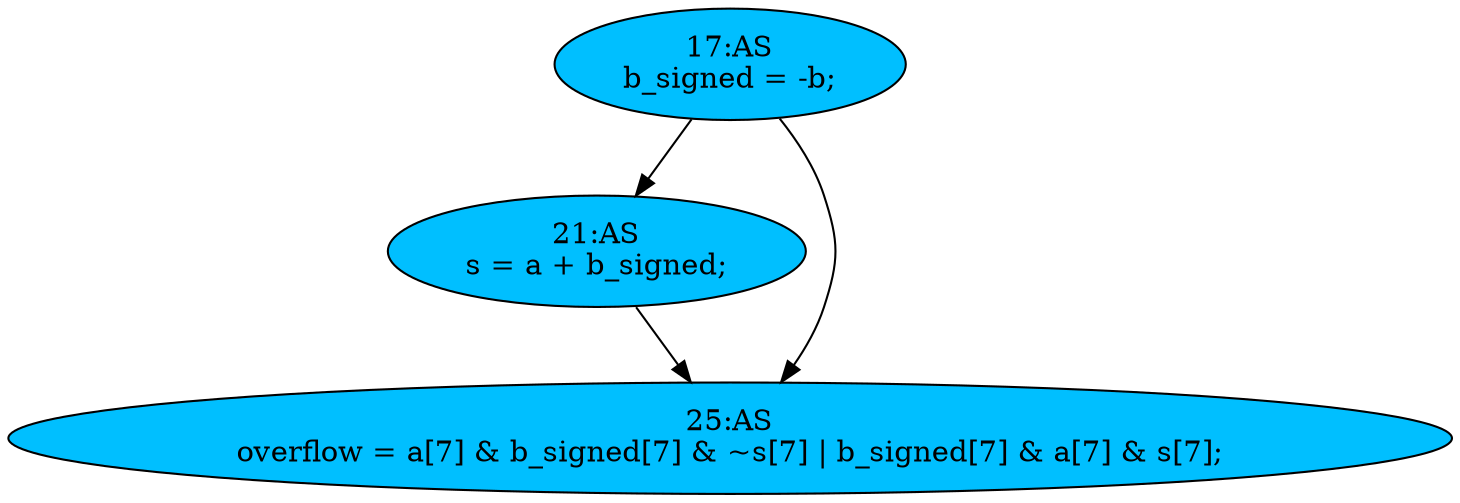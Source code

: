 strict digraph "compose( ,  )" {
	node [label="\N"];
	"21:AS"	[ast="<pyverilog.vparser.ast.Assign object at 0x7f7b14ee3250>",
		def_var="['s']",
		fillcolor=deepskyblue,
		label="21:AS
s = a + b_signed;",
		statements="[]",
		style=filled,
		typ=Assign,
		use_var="['a', 'b_signed']"];
	"25:AS"	[ast="<pyverilog.vparser.ast.Assign object at 0x7f7b14ee6b10>",
		def_var="['overflow']",
		fillcolor=deepskyblue,
		label="25:AS
overflow = a[7] & b_signed[7] & ~s[7] | b_signed[7] & a[7] & s[7];",
		statements="[]",
		style=filled,
		typ=Assign,
		use_var="['a', 'b_signed', 's', 'b_signed', 'a', 's']"];
	"21:AS" -> "25:AS";
	"17:AS"	[ast="<pyverilog.vparser.ast.Assign object at 0x7f7b14ee3150>",
		def_var="['b_signed']",
		fillcolor=deepskyblue,
		label="17:AS
b_signed = -b;",
		statements="[]",
		style=filled,
		typ=Assign,
		use_var="['b']"];
	"17:AS" -> "21:AS";
	"17:AS" -> "25:AS";
}
